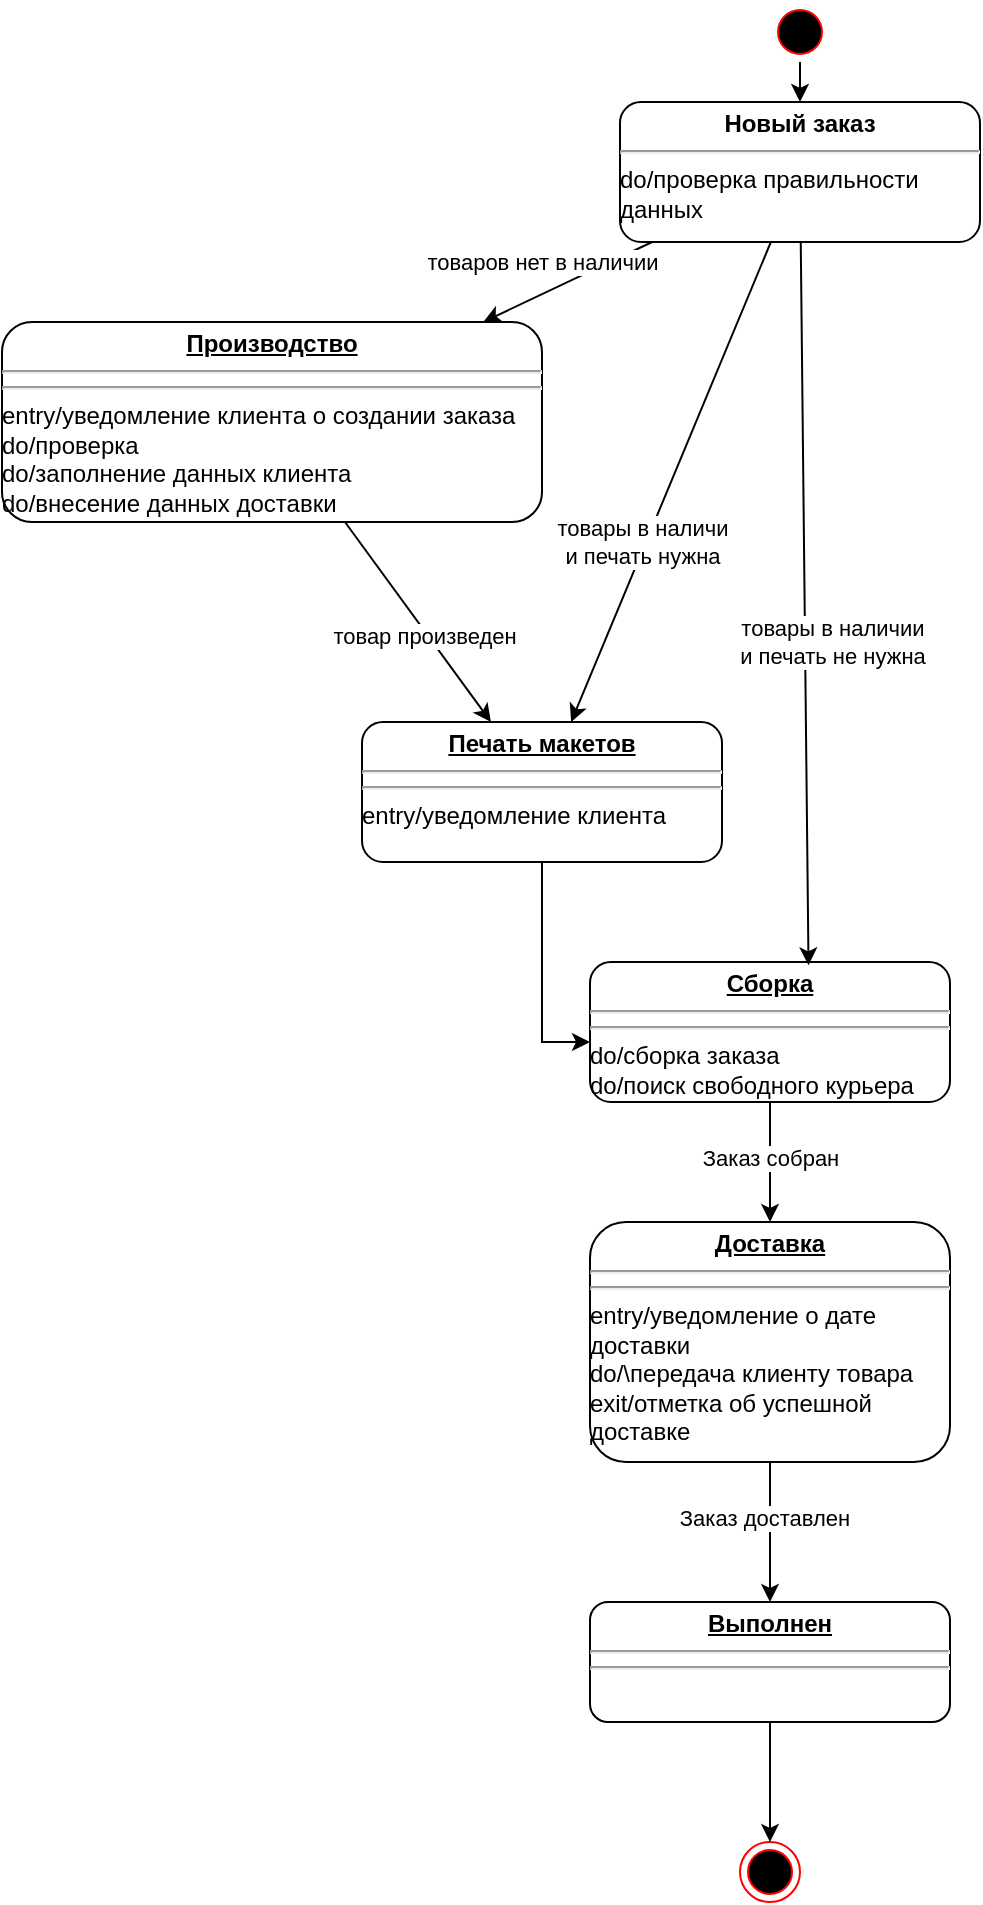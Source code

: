 <mxfile version="24.2.2" type="github">
  <diagram name="Страница — 1" id="N7Tzw25lRo3z6AVVz8gm">
    <mxGraphModel dx="819" dy="490" grid="1" gridSize="10" guides="1" tooltips="1" connect="1" arrows="1" fold="1" page="1" pageScale="1" pageWidth="827" pageHeight="1169" math="0" shadow="0">
      <root>
        <mxCell id="0" />
        <mxCell id="1" parent="0" />
        <mxCell id="V5Sa6CXl622FIpi6RcLF-20" value="&lt;p style=&quot;margin:0px;margin-top:4px;text-align:center;text-decoration:underline;&quot;&gt;&lt;/p&gt;&lt;b&gt;&lt;div style=&quot;text-align: center;&quot;&gt;Новый заказ&lt;/div&gt;&lt;/b&gt;&lt;hr&gt;&lt;div style=&quot;&quot;&gt;&lt;span style=&quot;background-color: initial;&quot;&gt;do/проверка правильности данных&lt;/span&gt;&lt;/div&gt;" style="verticalAlign=top;align=left;overflow=fill;html=1;whiteSpace=wrap;rounded=1;container=0;recursiveResize=1;expand=1;strokeWidth=1;" parent="1" vertex="1">
          <mxGeometry x="339" y="190" width="180" height="70" as="geometry" />
        </mxCell>
        <mxCell id="V5Sa6CXl622FIpi6RcLF-22" value="" style="ellipse;html=1;shape=startState;fillColor=#000000;strokeColor=#ff0000;" parent="1" vertex="1">
          <mxGeometry x="414" y="140" width="30" height="30" as="geometry" />
        </mxCell>
        <mxCell id="V5Sa6CXl622FIpi6RcLF-24" value="" style="ellipse;html=1;shape=endState;fillColor=#000000;strokeColor=#ff0000;" parent="1" vertex="1">
          <mxGeometry x="399" y="1060" width="30" height="30" as="geometry" />
        </mxCell>
        <mxCell id="V5Sa6CXl622FIpi6RcLF-28" value="" style="endArrow=classic;html=1;rounded=0;" parent="1" source="V5Sa6CXl622FIpi6RcLF-22" target="V5Sa6CXl622FIpi6RcLF-20" edge="1">
          <mxGeometry width="50" height="50" relative="1" as="geometry">
            <mxPoint x="455" y="260" as="sourcePoint" />
            <mxPoint x="505" y="210" as="targetPoint" />
          </mxGeometry>
        </mxCell>
        <mxCell id="V5Sa6CXl622FIpi6RcLF-29" value="&lt;p style=&quot;margin:0px;margin-top:4px;text-align:center;text-decoration:underline;&quot;&gt;&lt;b&gt;Доставка&lt;/b&gt;&lt;/p&gt;&lt;hr&gt;&lt;hr&gt;&lt;div style=&quot;&quot;&gt;&lt;span style=&quot;background-color: initial;&quot;&gt;entry/уведомление о дате доставки&lt;br&gt;do/\передача клиенту товара&lt;/span&gt;&lt;/div&gt;&lt;div style=&quot;&quot;&gt;exit/отметка об успешной доставке&lt;/div&gt;" style="verticalAlign=top;align=left;overflow=fill;html=1;whiteSpace=wrap;rounded=1;container=0;recursiveResize=1;expand=1;strokeWidth=1;" parent="1" vertex="1">
          <mxGeometry x="324" y="750" width="180" height="120" as="geometry" />
        </mxCell>
        <mxCell id="V5Sa6CXl622FIpi6RcLF-30" value="&lt;p style=&quot;margin:0px;margin-top:4px;text-align:center;text-decoration:underline;&quot;&gt;&lt;b&gt;Сборка&lt;/b&gt;&lt;/p&gt;&lt;hr&gt;&lt;hr&gt;&lt;div style=&quot;&quot;&gt;&lt;span style=&quot;background-color: initial;&quot;&gt;do/сборка заказа&lt;/span&gt;&lt;/div&gt;&lt;div style=&quot;&quot;&gt;do/поиск свободного курьера&lt;/div&gt;" style="verticalAlign=top;align=left;overflow=fill;html=1;whiteSpace=wrap;rounded=1;container=0;recursiveResize=1;expand=1;strokeWidth=1;" parent="1" vertex="1">
          <mxGeometry x="324" y="620" width="180" height="70" as="geometry" />
        </mxCell>
        <mxCell id="V5Sa6CXl622FIpi6RcLF-31" value="&lt;p style=&quot;margin:0px;margin-top:4px;text-align:center;text-decoration:underline;&quot;&gt;&lt;b&gt;Производство&lt;/b&gt;&lt;/p&gt;&lt;hr&gt;&lt;hr&gt;&lt;div style=&quot;&quot;&gt;entry/уведомление клиента о создании заказа&lt;/div&gt;&lt;div style=&quot;&quot;&gt;&lt;span style=&quot;background-color: initial;&quot;&gt;do/проверка&amp;nbsp;&lt;/span&gt;&lt;/div&gt;&lt;div style=&quot;&quot;&gt;&lt;span style=&quot;background-color: initial;&quot;&gt;do/заполнение данных клиента&lt;/span&gt;&lt;/div&gt;&lt;div style=&quot;&quot;&gt;&lt;span style=&quot;background-color: initial;&quot;&gt;do/внесение данных доставки&lt;/span&gt;&lt;/div&gt;" style="verticalAlign=top;align=left;overflow=fill;html=1;whiteSpace=wrap;rounded=1;container=0;recursiveResize=1;expand=1;strokeWidth=1;" parent="1" vertex="1">
          <mxGeometry x="30" y="300" width="270" height="100" as="geometry" />
        </mxCell>
        <mxCell id="V5Sa6CXl622FIpi6RcLF-32" value="" style="endArrow=classic;html=1;rounded=0;" parent="1" source="V5Sa6CXl622FIpi6RcLF-20" target="V5Sa6CXl622FIpi6RcLF-31" edge="1">
          <mxGeometry width="50" height="50" relative="1" as="geometry">
            <mxPoint x="200" y="260" as="sourcePoint" />
            <mxPoint x="250" y="210" as="targetPoint" />
          </mxGeometry>
        </mxCell>
        <mxCell id="V5Sa6CXl622FIpi6RcLF-34" value="товаров нет в наличии" style="edgeLabel;html=1;align=center;verticalAlign=middle;resizable=0;points=[];" parent="V5Sa6CXl622FIpi6RcLF-32" vertex="1" connectable="0">
          <mxGeometry x="0.006" relative="1" as="geometry">
            <mxPoint x="-13" y="-10" as="offset" />
          </mxGeometry>
        </mxCell>
        <mxCell id="Nckw2nQltUt8Q9vyjmXe-2" value="" style="edgeStyle=orthogonalEdgeStyle;rounded=0;orthogonalLoop=1;jettySize=auto;html=1;" edge="1" parent="1" source="V5Sa6CXl622FIpi6RcLF-35" target="V5Sa6CXl622FIpi6RcLF-30">
          <mxGeometry relative="1" as="geometry">
            <Array as="points">
              <mxPoint x="429" y="660" />
            </Array>
          </mxGeometry>
        </mxCell>
        <mxCell id="V5Sa6CXl622FIpi6RcLF-35" value="&lt;p style=&quot;margin:0px;margin-top:4px;text-align:center;text-decoration:underline;&quot;&gt;&lt;b&gt;Печать макетов&lt;/b&gt;&lt;/p&gt;&lt;hr&gt;&lt;hr&gt;&lt;div style=&quot;&quot;&gt;&lt;span style=&quot;background-color: initial;&quot;&gt;entry/уведомление клиента&lt;/span&gt;&lt;/div&gt;" style="verticalAlign=top;align=left;overflow=fill;html=1;whiteSpace=wrap;rounded=1;container=0;recursiveResize=1;expand=1;strokeWidth=1;" parent="1" vertex="1">
          <mxGeometry x="210" y="500" width="180" height="70" as="geometry" />
        </mxCell>
        <mxCell id="V5Sa6CXl622FIpi6RcLF-39" value="" style="endArrow=classic;html=1;rounded=0;" parent="1" source="V5Sa6CXl622FIpi6RcLF-31" target="V5Sa6CXl622FIpi6RcLF-35" edge="1">
          <mxGeometry width="50" height="50" relative="1" as="geometry">
            <mxPoint x="140" y="470" as="sourcePoint" />
            <mxPoint x="190" y="420" as="targetPoint" />
          </mxGeometry>
        </mxCell>
        <mxCell id="Nckw2nQltUt8Q9vyjmXe-7" value="товар произведен" style="edgeLabel;html=1;align=center;verticalAlign=middle;resizable=0;points=[];" vertex="1" connectable="0" parent="V5Sa6CXl622FIpi6RcLF-39">
          <mxGeometry x="-0.36" y="1" relative="1" as="geometry">
            <mxPoint x="15" y="25" as="offset" />
          </mxGeometry>
        </mxCell>
        <mxCell id="V5Sa6CXl622FIpi6RcLF-42" value="" style="endArrow=classic;html=1;rounded=0;" parent="1" source="V5Sa6CXl622FIpi6RcLF-30" target="V5Sa6CXl622FIpi6RcLF-29" edge="1">
          <mxGeometry width="50" height="50" relative="1" as="geometry">
            <mxPoint x="340" y="570" as="sourcePoint" />
            <mxPoint x="390" y="520" as="targetPoint" />
          </mxGeometry>
        </mxCell>
        <mxCell id="V5Sa6CXl622FIpi6RcLF-43" value="Заказ собран" style="edgeLabel;html=1;align=center;verticalAlign=middle;resizable=0;points=[];" parent="V5Sa6CXl622FIpi6RcLF-42" vertex="1" connectable="0">
          <mxGeometry x="0.2" y="-1" relative="1" as="geometry">
            <mxPoint x="1" y="-8" as="offset" />
          </mxGeometry>
        </mxCell>
        <mxCell id="V5Sa6CXl622FIpi6RcLF-45" value="" style="endArrow=classic;html=1;rounded=0;" parent="1" source="V5Sa6CXl622FIpi6RcLF-46" target="V5Sa6CXl622FIpi6RcLF-24" edge="1">
          <mxGeometry width="50" height="50" relative="1" as="geometry">
            <mxPoint x="460" y="710" as="sourcePoint" />
            <mxPoint x="510" y="660" as="targetPoint" />
          </mxGeometry>
        </mxCell>
        <mxCell id="V5Sa6CXl622FIpi6RcLF-46" value="&lt;p style=&quot;margin:0px;margin-top:4px;text-align:center;text-decoration:underline;&quot;&gt;&lt;b&gt;Выполнен&lt;/b&gt;&lt;/p&gt;&lt;hr&gt;&lt;hr&gt;&lt;div style=&quot;&quot;&gt;&lt;br&gt;&lt;/div&gt;" style="verticalAlign=top;align=left;overflow=fill;html=1;whiteSpace=wrap;rounded=1;container=0;recursiveResize=1;expand=1;strokeWidth=1;" parent="1" vertex="1">
          <mxGeometry x="324" y="940" width="180" height="60" as="geometry" />
        </mxCell>
        <mxCell id="V5Sa6CXl622FIpi6RcLF-47" value="" style="endArrow=classic;html=1;rounded=0;" parent="1" source="V5Sa6CXl622FIpi6RcLF-29" target="V5Sa6CXl622FIpi6RcLF-46" edge="1">
          <mxGeometry width="50" height="50" relative="1" as="geometry">
            <mxPoint x="470" y="840" as="sourcePoint" />
            <mxPoint x="520" y="790" as="targetPoint" />
          </mxGeometry>
        </mxCell>
        <mxCell id="V5Sa6CXl622FIpi6RcLF-48" value="Заказ доставлен" style="edgeLabel;html=1;align=center;verticalAlign=middle;resizable=0;points=[];" parent="V5Sa6CXl622FIpi6RcLF-47" vertex="1" connectable="0">
          <mxGeometry x="-0.205" y="-3" relative="1" as="geometry">
            <mxPoint as="offset" />
          </mxGeometry>
        </mxCell>
        <mxCell id="Nckw2nQltUt8Q9vyjmXe-3" value="" style="endArrow=classic;html=1;rounded=0;entryX=0.607;entryY=0.024;entryDx=0;entryDy=0;entryPerimeter=0;" edge="1" parent="1" source="V5Sa6CXl622FIpi6RcLF-20" target="V5Sa6CXl622FIpi6RcLF-30">
          <mxGeometry width="50" height="50" relative="1" as="geometry">
            <mxPoint x="595" y="370" as="sourcePoint" />
            <mxPoint x="510" y="430" as="targetPoint" />
          </mxGeometry>
        </mxCell>
        <mxCell id="Nckw2nQltUt8Q9vyjmXe-4" value="товары в наличии&lt;br&gt;и печать не нужна" style="edgeLabel;html=1;align=center;verticalAlign=middle;resizable=0;points=[];" vertex="1" connectable="0" parent="Nckw2nQltUt8Q9vyjmXe-3">
          <mxGeometry x="0.006" relative="1" as="geometry">
            <mxPoint x="13" y="18" as="offset" />
          </mxGeometry>
        </mxCell>
        <mxCell id="Nckw2nQltUt8Q9vyjmXe-5" value="" style="endArrow=classic;html=1;rounded=0;" edge="1" parent="1" source="V5Sa6CXl622FIpi6RcLF-20" target="V5Sa6CXl622FIpi6RcLF-35">
          <mxGeometry width="50" height="50" relative="1" as="geometry">
            <mxPoint x="355" y="380" as="sourcePoint" />
            <mxPoint x="280" y="410" as="targetPoint" />
          </mxGeometry>
        </mxCell>
        <mxCell id="Nckw2nQltUt8Q9vyjmXe-6" value="товары в наличи&lt;br&gt;и печать нужна" style="edgeLabel;html=1;align=center;verticalAlign=middle;resizable=0;points=[];" vertex="1" connectable="0" parent="Nckw2nQltUt8Q9vyjmXe-5">
          <mxGeometry x="0.006" relative="1" as="geometry">
            <mxPoint x="-14" y="29" as="offset" />
          </mxGeometry>
        </mxCell>
      </root>
    </mxGraphModel>
  </diagram>
</mxfile>
